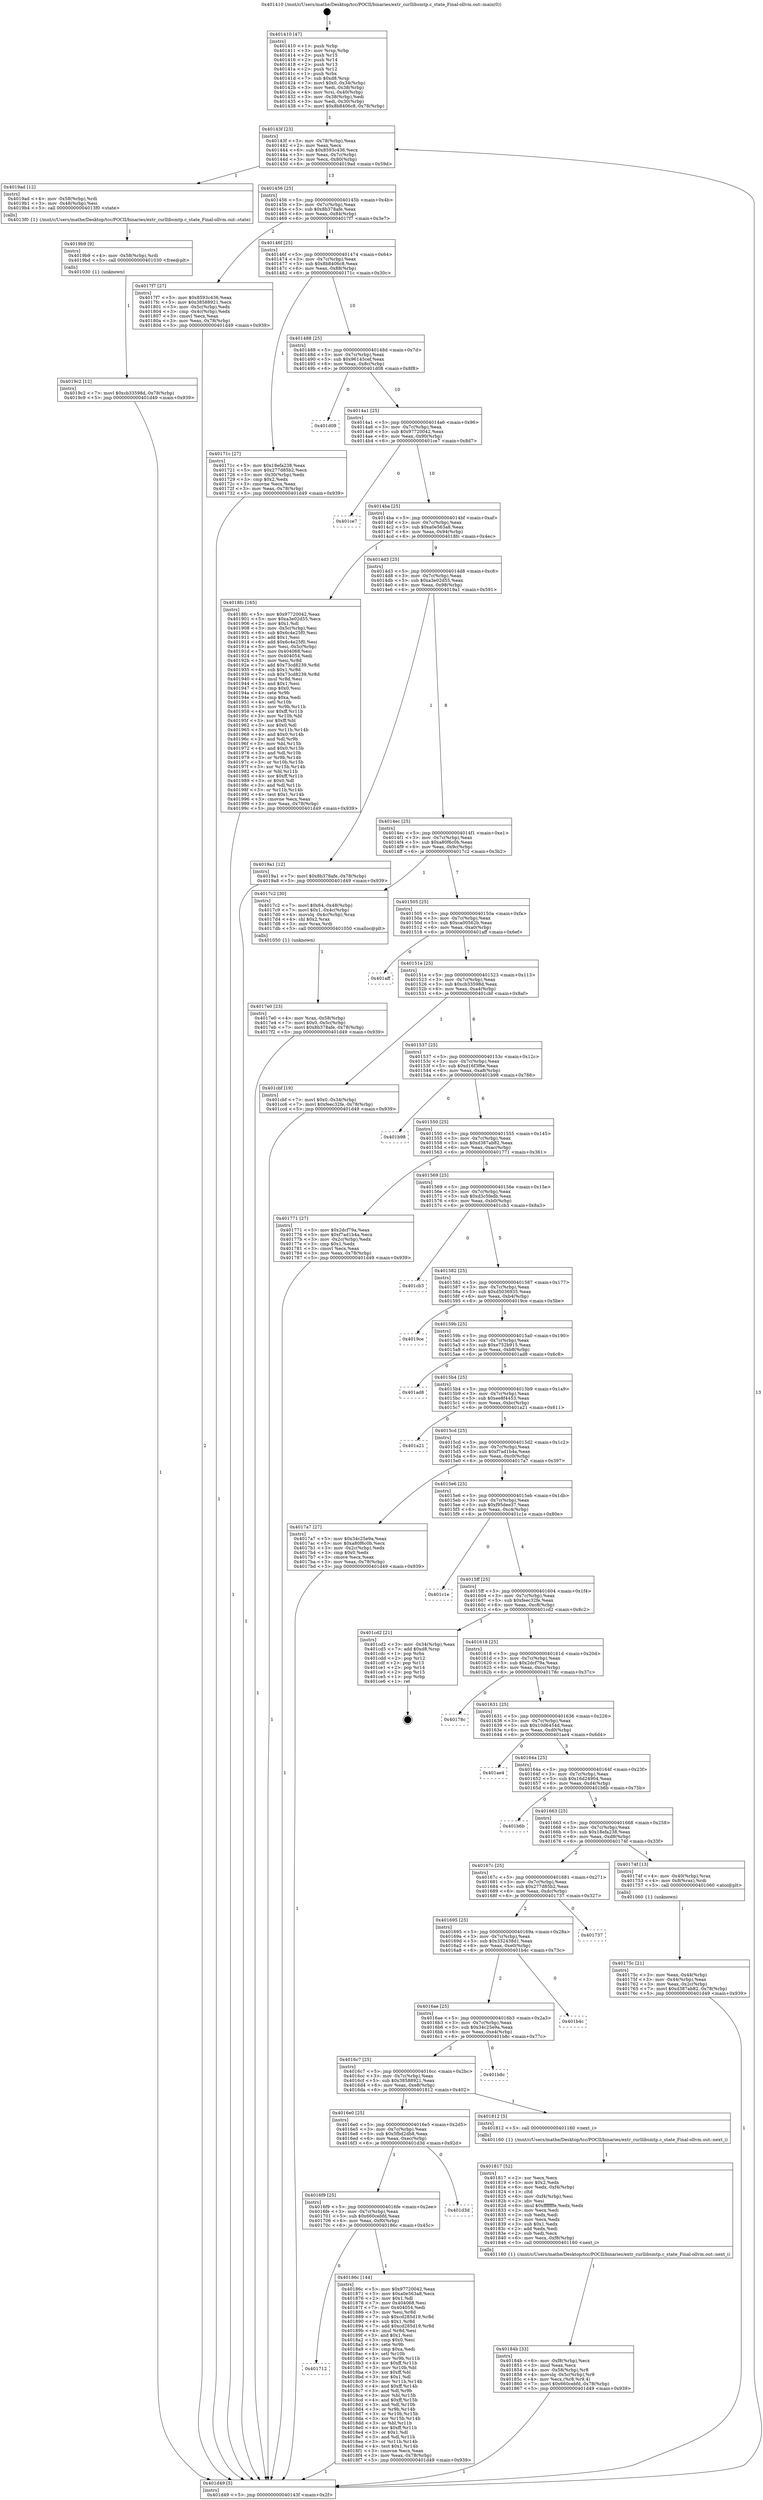 digraph "0x401410" {
  label = "0x401410 (/mnt/c/Users/mathe/Desktop/tcc/POCII/binaries/extr_curllibsmtp.c_state_Final-ollvm.out::main(0))"
  labelloc = "t"
  node[shape=record]

  Entry [label="",width=0.3,height=0.3,shape=circle,fillcolor=black,style=filled]
  "0x40143f" [label="{
     0x40143f [23]\l
     | [instrs]\l
     &nbsp;&nbsp;0x40143f \<+3\>: mov -0x78(%rbp),%eax\l
     &nbsp;&nbsp;0x401442 \<+2\>: mov %eax,%ecx\l
     &nbsp;&nbsp;0x401444 \<+6\>: sub $0x8593c436,%ecx\l
     &nbsp;&nbsp;0x40144a \<+3\>: mov %eax,-0x7c(%rbp)\l
     &nbsp;&nbsp;0x40144d \<+3\>: mov %ecx,-0x80(%rbp)\l
     &nbsp;&nbsp;0x401450 \<+6\>: je 00000000004019ad \<main+0x59d\>\l
  }"]
  "0x4019ad" [label="{
     0x4019ad [12]\l
     | [instrs]\l
     &nbsp;&nbsp;0x4019ad \<+4\>: mov -0x58(%rbp),%rdi\l
     &nbsp;&nbsp;0x4019b1 \<+3\>: mov -0x48(%rbp),%esi\l
     &nbsp;&nbsp;0x4019b4 \<+5\>: call 00000000004013f0 \<state\>\l
     | [calls]\l
     &nbsp;&nbsp;0x4013f0 \{1\} (/mnt/c/Users/mathe/Desktop/tcc/POCII/binaries/extr_curllibsmtp.c_state_Final-ollvm.out::state)\l
  }"]
  "0x401456" [label="{
     0x401456 [25]\l
     | [instrs]\l
     &nbsp;&nbsp;0x401456 \<+5\>: jmp 000000000040145b \<main+0x4b\>\l
     &nbsp;&nbsp;0x40145b \<+3\>: mov -0x7c(%rbp),%eax\l
     &nbsp;&nbsp;0x40145e \<+5\>: sub $0x8b378afe,%eax\l
     &nbsp;&nbsp;0x401463 \<+6\>: mov %eax,-0x84(%rbp)\l
     &nbsp;&nbsp;0x401469 \<+6\>: je 00000000004017f7 \<main+0x3e7\>\l
  }"]
  Exit [label="",width=0.3,height=0.3,shape=circle,fillcolor=black,style=filled,peripheries=2]
  "0x4017f7" [label="{
     0x4017f7 [27]\l
     | [instrs]\l
     &nbsp;&nbsp;0x4017f7 \<+5\>: mov $0x8593c436,%eax\l
     &nbsp;&nbsp;0x4017fc \<+5\>: mov $0x38588921,%ecx\l
     &nbsp;&nbsp;0x401801 \<+3\>: mov -0x5c(%rbp),%edx\l
     &nbsp;&nbsp;0x401804 \<+3\>: cmp -0x4c(%rbp),%edx\l
     &nbsp;&nbsp;0x401807 \<+3\>: cmovl %ecx,%eax\l
     &nbsp;&nbsp;0x40180a \<+3\>: mov %eax,-0x78(%rbp)\l
     &nbsp;&nbsp;0x40180d \<+5\>: jmp 0000000000401d49 \<main+0x939\>\l
  }"]
  "0x40146f" [label="{
     0x40146f [25]\l
     | [instrs]\l
     &nbsp;&nbsp;0x40146f \<+5\>: jmp 0000000000401474 \<main+0x64\>\l
     &nbsp;&nbsp;0x401474 \<+3\>: mov -0x7c(%rbp),%eax\l
     &nbsp;&nbsp;0x401477 \<+5\>: sub $0x8b8406c8,%eax\l
     &nbsp;&nbsp;0x40147c \<+6\>: mov %eax,-0x88(%rbp)\l
     &nbsp;&nbsp;0x401482 \<+6\>: je 000000000040171c \<main+0x30c\>\l
  }"]
  "0x4019c2" [label="{
     0x4019c2 [12]\l
     | [instrs]\l
     &nbsp;&nbsp;0x4019c2 \<+7\>: movl $0xcb33598d,-0x78(%rbp)\l
     &nbsp;&nbsp;0x4019c9 \<+5\>: jmp 0000000000401d49 \<main+0x939\>\l
  }"]
  "0x40171c" [label="{
     0x40171c [27]\l
     | [instrs]\l
     &nbsp;&nbsp;0x40171c \<+5\>: mov $0x18efa238,%eax\l
     &nbsp;&nbsp;0x401721 \<+5\>: mov $0x277d85b2,%ecx\l
     &nbsp;&nbsp;0x401726 \<+3\>: mov -0x30(%rbp),%edx\l
     &nbsp;&nbsp;0x401729 \<+3\>: cmp $0x2,%edx\l
     &nbsp;&nbsp;0x40172c \<+3\>: cmovne %ecx,%eax\l
     &nbsp;&nbsp;0x40172f \<+3\>: mov %eax,-0x78(%rbp)\l
     &nbsp;&nbsp;0x401732 \<+5\>: jmp 0000000000401d49 \<main+0x939\>\l
  }"]
  "0x401488" [label="{
     0x401488 [25]\l
     | [instrs]\l
     &nbsp;&nbsp;0x401488 \<+5\>: jmp 000000000040148d \<main+0x7d\>\l
     &nbsp;&nbsp;0x40148d \<+3\>: mov -0x7c(%rbp),%eax\l
     &nbsp;&nbsp;0x401490 \<+5\>: sub $0x96145cef,%eax\l
     &nbsp;&nbsp;0x401495 \<+6\>: mov %eax,-0x8c(%rbp)\l
     &nbsp;&nbsp;0x40149b \<+6\>: je 0000000000401d08 \<main+0x8f8\>\l
  }"]
  "0x401d49" [label="{
     0x401d49 [5]\l
     | [instrs]\l
     &nbsp;&nbsp;0x401d49 \<+5\>: jmp 000000000040143f \<main+0x2f\>\l
  }"]
  "0x401410" [label="{
     0x401410 [47]\l
     | [instrs]\l
     &nbsp;&nbsp;0x401410 \<+1\>: push %rbp\l
     &nbsp;&nbsp;0x401411 \<+3\>: mov %rsp,%rbp\l
     &nbsp;&nbsp;0x401414 \<+2\>: push %r15\l
     &nbsp;&nbsp;0x401416 \<+2\>: push %r14\l
     &nbsp;&nbsp;0x401418 \<+2\>: push %r13\l
     &nbsp;&nbsp;0x40141a \<+2\>: push %r12\l
     &nbsp;&nbsp;0x40141c \<+1\>: push %rbx\l
     &nbsp;&nbsp;0x40141d \<+7\>: sub $0xd8,%rsp\l
     &nbsp;&nbsp;0x401424 \<+7\>: movl $0x0,-0x34(%rbp)\l
     &nbsp;&nbsp;0x40142b \<+3\>: mov %edi,-0x38(%rbp)\l
     &nbsp;&nbsp;0x40142e \<+4\>: mov %rsi,-0x40(%rbp)\l
     &nbsp;&nbsp;0x401432 \<+3\>: mov -0x38(%rbp),%edi\l
     &nbsp;&nbsp;0x401435 \<+3\>: mov %edi,-0x30(%rbp)\l
     &nbsp;&nbsp;0x401438 \<+7\>: movl $0x8b8406c8,-0x78(%rbp)\l
  }"]
  "0x4019b9" [label="{
     0x4019b9 [9]\l
     | [instrs]\l
     &nbsp;&nbsp;0x4019b9 \<+4\>: mov -0x58(%rbp),%rdi\l
     &nbsp;&nbsp;0x4019bd \<+5\>: call 0000000000401030 \<free@plt\>\l
     | [calls]\l
     &nbsp;&nbsp;0x401030 \{1\} (unknown)\l
  }"]
  "0x401d08" [label="{
     0x401d08\l
  }", style=dashed]
  "0x4014a1" [label="{
     0x4014a1 [25]\l
     | [instrs]\l
     &nbsp;&nbsp;0x4014a1 \<+5\>: jmp 00000000004014a6 \<main+0x96\>\l
     &nbsp;&nbsp;0x4014a6 \<+3\>: mov -0x7c(%rbp),%eax\l
     &nbsp;&nbsp;0x4014a9 \<+5\>: sub $0x97720042,%eax\l
     &nbsp;&nbsp;0x4014ae \<+6\>: mov %eax,-0x90(%rbp)\l
     &nbsp;&nbsp;0x4014b4 \<+6\>: je 0000000000401ce7 \<main+0x8d7\>\l
  }"]
  "0x401712" [label="{
     0x401712\l
  }", style=dashed]
  "0x401ce7" [label="{
     0x401ce7\l
  }", style=dashed]
  "0x4014ba" [label="{
     0x4014ba [25]\l
     | [instrs]\l
     &nbsp;&nbsp;0x4014ba \<+5\>: jmp 00000000004014bf \<main+0xaf\>\l
     &nbsp;&nbsp;0x4014bf \<+3\>: mov -0x7c(%rbp),%eax\l
     &nbsp;&nbsp;0x4014c2 \<+5\>: sub $0xa0e563a8,%eax\l
     &nbsp;&nbsp;0x4014c7 \<+6\>: mov %eax,-0x94(%rbp)\l
     &nbsp;&nbsp;0x4014cd \<+6\>: je 00000000004018fc \<main+0x4ec\>\l
  }"]
  "0x40186c" [label="{
     0x40186c [144]\l
     | [instrs]\l
     &nbsp;&nbsp;0x40186c \<+5\>: mov $0x97720042,%eax\l
     &nbsp;&nbsp;0x401871 \<+5\>: mov $0xa0e563a8,%ecx\l
     &nbsp;&nbsp;0x401876 \<+2\>: mov $0x1,%dl\l
     &nbsp;&nbsp;0x401878 \<+7\>: mov 0x404068,%esi\l
     &nbsp;&nbsp;0x40187f \<+7\>: mov 0x404054,%edi\l
     &nbsp;&nbsp;0x401886 \<+3\>: mov %esi,%r8d\l
     &nbsp;&nbsp;0x401889 \<+7\>: sub $0xcd285d19,%r8d\l
     &nbsp;&nbsp;0x401890 \<+4\>: sub $0x1,%r8d\l
     &nbsp;&nbsp;0x401894 \<+7\>: add $0xcd285d19,%r8d\l
     &nbsp;&nbsp;0x40189b \<+4\>: imul %r8d,%esi\l
     &nbsp;&nbsp;0x40189f \<+3\>: and $0x1,%esi\l
     &nbsp;&nbsp;0x4018a2 \<+3\>: cmp $0x0,%esi\l
     &nbsp;&nbsp;0x4018a5 \<+4\>: sete %r9b\l
     &nbsp;&nbsp;0x4018a9 \<+3\>: cmp $0xa,%edi\l
     &nbsp;&nbsp;0x4018ac \<+4\>: setl %r10b\l
     &nbsp;&nbsp;0x4018b0 \<+3\>: mov %r9b,%r11b\l
     &nbsp;&nbsp;0x4018b3 \<+4\>: xor $0xff,%r11b\l
     &nbsp;&nbsp;0x4018b7 \<+3\>: mov %r10b,%bl\l
     &nbsp;&nbsp;0x4018ba \<+3\>: xor $0xff,%bl\l
     &nbsp;&nbsp;0x4018bd \<+3\>: xor $0x1,%dl\l
     &nbsp;&nbsp;0x4018c0 \<+3\>: mov %r11b,%r14b\l
     &nbsp;&nbsp;0x4018c3 \<+4\>: and $0xff,%r14b\l
     &nbsp;&nbsp;0x4018c7 \<+3\>: and %dl,%r9b\l
     &nbsp;&nbsp;0x4018ca \<+3\>: mov %bl,%r15b\l
     &nbsp;&nbsp;0x4018cd \<+4\>: and $0xff,%r15b\l
     &nbsp;&nbsp;0x4018d1 \<+3\>: and %dl,%r10b\l
     &nbsp;&nbsp;0x4018d4 \<+3\>: or %r9b,%r14b\l
     &nbsp;&nbsp;0x4018d7 \<+3\>: or %r10b,%r15b\l
     &nbsp;&nbsp;0x4018da \<+3\>: xor %r15b,%r14b\l
     &nbsp;&nbsp;0x4018dd \<+3\>: or %bl,%r11b\l
     &nbsp;&nbsp;0x4018e0 \<+4\>: xor $0xff,%r11b\l
     &nbsp;&nbsp;0x4018e4 \<+3\>: or $0x1,%dl\l
     &nbsp;&nbsp;0x4018e7 \<+3\>: and %dl,%r11b\l
     &nbsp;&nbsp;0x4018ea \<+3\>: or %r11b,%r14b\l
     &nbsp;&nbsp;0x4018ed \<+4\>: test $0x1,%r14b\l
     &nbsp;&nbsp;0x4018f1 \<+3\>: cmovne %ecx,%eax\l
     &nbsp;&nbsp;0x4018f4 \<+3\>: mov %eax,-0x78(%rbp)\l
     &nbsp;&nbsp;0x4018f7 \<+5\>: jmp 0000000000401d49 \<main+0x939\>\l
  }"]
  "0x4018fc" [label="{
     0x4018fc [165]\l
     | [instrs]\l
     &nbsp;&nbsp;0x4018fc \<+5\>: mov $0x97720042,%eax\l
     &nbsp;&nbsp;0x401901 \<+5\>: mov $0xa3e02d55,%ecx\l
     &nbsp;&nbsp;0x401906 \<+2\>: mov $0x1,%dl\l
     &nbsp;&nbsp;0x401908 \<+3\>: mov -0x5c(%rbp),%esi\l
     &nbsp;&nbsp;0x40190b \<+6\>: sub $0x6c4e25f0,%esi\l
     &nbsp;&nbsp;0x401911 \<+3\>: add $0x1,%esi\l
     &nbsp;&nbsp;0x401914 \<+6\>: add $0x6c4e25f0,%esi\l
     &nbsp;&nbsp;0x40191a \<+3\>: mov %esi,-0x5c(%rbp)\l
     &nbsp;&nbsp;0x40191d \<+7\>: mov 0x404068,%esi\l
     &nbsp;&nbsp;0x401924 \<+7\>: mov 0x404054,%edi\l
     &nbsp;&nbsp;0x40192b \<+3\>: mov %esi,%r8d\l
     &nbsp;&nbsp;0x40192e \<+7\>: add $0x73cd8239,%r8d\l
     &nbsp;&nbsp;0x401935 \<+4\>: sub $0x1,%r8d\l
     &nbsp;&nbsp;0x401939 \<+7\>: sub $0x73cd8239,%r8d\l
     &nbsp;&nbsp;0x401940 \<+4\>: imul %r8d,%esi\l
     &nbsp;&nbsp;0x401944 \<+3\>: and $0x1,%esi\l
     &nbsp;&nbsp;0x401947 \<+3\>: cmp $0x0,%esi\l
     &nbsp;&nbsp;0x40194a \<+4\>: sete %r9b\l
     &nbsp;&nbsp;0x40194e \<+3\>: cmp $0xa,%edi\l
     &nbsp;&nbsp;0x401951 \<+4\>: setl %r10b\l
     &nbsp;&nbsp;0x401955 \<+3\>: mov %r9b,%r11b\l
     &nbsp;&nbsp;0x401958 \<+4\>: xor $0xff,%r11b\l
     &nbsp;&nbsp;0x40195c \<+3\>: mov %r10b,%bl\l
     &nbsp;&nbsp;0x40195f \<+3\>: xor $0xff,%bl\l
     &nbsp;&nbsp;0x401962 \<+3\>: xor $0x0,%dl\l
     &nbsp;&nbsp;0x401965 \<+3\>: mov %r11b,%r14b\l
     &nbsp;&nbsp;0x401968 \<+4\>: and $0x0,%r14b\l
     &nbsp;&nbsp;0x40196c \<+3\>: and %dl,%r9b\l
     &nbsp;&nbsp;0x40196f \<+3\>: mov %bl,%r15b\l
     &nbsp;&nbsp;0x401972 \<+4\>: and $0x0,%r15b\l
     &nbsp;&nbsp;0x401976 \<+3\>: and %dl,%r10b\l
     &nbsp;&nbsp;0x401979 \<+3\>: or %r9b,%r14b\l
     &nbsp;&nbsp;0x40197c \<+3\>: or %r10b,%r15b\l
     &nbsp;&nbsp;0x40197f \<+3\>: xor %r15b,%r14b\l
     &nbsp;&nbsp;0x401982 \<+3\>: or %bl,%r11b\l
     &nbsp;&nbsp;0x401985 \<+4\>: xor $0xff,%r11b\l
     &nbsp;&nbsp;0x401989 \<+3\>: or $0x0,%dl\l
     &nbsp;&nbsp;0x40198c \<+3\>: and %dl,%r11b\l
     &nbsp;&nbsp;0x40198f \<+3\>: or %r11b,%r14b\l
     &nbsp;&nbsp;0x401992 \<+4\>: test $0x1,%r14b\l
     &nbsp;&nbsp;0x401996 \<+3\>: cmovne %ecx,%eax\l
     &nbsp;&nbsp;0x401999 \<+3\>: mov %eax,-0x78(%rbp)\l
     &nbsp;&nbsp;0x40199c \<+5\>: jmp 0000000000401d49 \<main+0x939\>\l
  }"]
  "0x4014d3" [label="{
     0x4014d3 [25]\l
     | [instrs]\l
     &nbsp;&nbsp;0x4014d3 \<+5\>: jmp 00000000004014d8 \<main+0xc8\>\l
     &nbsp;&nbsp;0x4014d8 \<+3\>: mov -0x7c(%rbp),%eax\l
     &nbsp;&nbsp;0x4014db \<+5\>: sub $0xa3e02d55,%eax\l
     &nbsp;&nbsp;0x4014e0 \<+6\>: mov %eax,-0x98(%rbp)\l
     &nbsp;&nbsp;0x4014e6 \<+6\>: je 00000000004019a1 \<main+0x591\>\l
  }"]
  "0x4016f9" [label="{
     0x4016f9 [25]\l
     | [instrs]\l
     &nbsp;&nbsp;0x4016f9 \<+5\>: jmp 00000000004016fe \<main+0x2ee\>\l
     &nbsp;&nbsp;0x4016fe \<+3\>: mov -0x7c(%rbp),%eax\l
     &nbsp;&nbsp;0x401701 \<+5\>: sub $0x660cebfd,%eax\l
     &nbsp;&nbsp;0x401706 \<+6\>: mov %eax,-0xf0(%rbp)\l
     &nbsp;&nbsp;0x40170c \<+6\>: je 000000000040186c \<main+0x45c\>\l
  }"]
  "0x4019a1" [label="{
     0x4019a1 [12]\l
     | [instrs]\l
     &nbsp;&nbsp;0x4019a1 \<+7\>: movl $0x8b378afe,-0x78(%rbp)\l
     &nbsp;&nbsp;0x4019a8 \<+5\>: jmp 0000000000401d49 \<main+0x939\>\l
  }"]
  "0x4014ec" [label="{
     0x4014ec [25]\l
     | [instrs]\l
     &nbsp;&nbsp;0x4014ec \<+5\>: jmp 00000000004014f1 \<main+0xe1\>\l
     &nbsp;&nbsp;0x4014f1 \<+3\>: mov -0x7c(%rbp),%eax\l
     &nbsp;&nbsp;0x4014f4 \<+5\>: sub $0xa80f6c0b,%eax\l
     &nbsp;&nbsp;0x4014f9 \<+6\>: mov %eax,-0x9c(%rbp)\l
     &nbsp;&nbsp;0x4014ff \<+6\>: je 00000000004017c2 \<main+0x3b2\>\l
  }"]
  "0x401d3d" [label="{
     0x401d3d\l
  }", style=dashed]
  "0x4017c2" [label="{
     0x4017c2 [30]\l
     | [instrs]\l
     &nbsp;&nbsp;0x4017c2 \<+7\>: movl $0x64,-0x48(%rbp)\l
     &nbsp;&nbsp;0x4017c9 \<+7\>: movl $0x1,-0x4c(%rbp)\l
     &nbsp;&nbsp;0x4017d0 \<+4\>: movslq -0x4c(%rbp),%rax\l
     &nbsp;&nbsp;0x4017d4 \<+4\>: shl $0x2,%rax\l
     &nbsp;&nbsp;0x4017d8 \<+3\>: mov %rax,%rdi\l
     &nbsp;&nbsp;0x4017db \<+5\>: call 0000000000401050 \<malloc@plt\>\l
     | [calls]\l
     &nbsp;&nbsp;0x401050 \{1\} (unknown)\l
  }"]
  "0x401505" [label="{
     0x401505 [25]\l
     | [instrs]\l
     &nbsp;&nbsp;0x401505 \<+5\>: jmp 000000000040150a \<main+0xfa\>\l
     &nbsp;&nbsp;0x40150a \<+3\>: mov -0x7c(%rbp),%eax\l
     &nbsp;&nbsp;0x40150d \<+5\>: sub $0xca00562b,%eax\l
     &nbsp;&nbsp;0x401512 \<+6\>: mov %eax,-0xa0(%rbp)\l
     &nbsp;&nbsp;0x401518 \<+6\>: je 0000000000401aff \<main+0x6ef\>\l
  }"]
  "0x40184b" [label="{
     0x40184b [33]\l
     | [instrs]\l
     &nbsp;&nbsp;0x40184b \<+6\>: mov -0xf8(%rbp),%ecx\l
     &nbsp;&nbsp;0x401851 \<+3\>: imul %eax,%ecx\l
     &nbsp;&nbsp;0x401854 \<+4\>: mov -0x58(%rbp),%r8\l
     &nbsp;&nbsp;0x401858 \<+4\>: movslq -0x5c(%rbp),%r9\l
     &nbsp;&nbsp;0x40185c \<+4\>: mov %ecx,(%r8,%r9,4)\l
     &nbsp;&nbsp;0x401860 \<+7\>: movl $0x660cebfd,-0x78(%rbp)\l
     &nbsp;&nbsp;0x401867 \<+5\>: jmp 0000000000401d49 \<main+0x939\>\l
  }"]
  "0x401aff" [label="{
     0x401aff\l
  }", style=dashed]
  "0x40151e" [label="{
     0x40151e [25]\l
     | [instrs]\l
     &nbsp;&nbsp;0x40151e \<+5\>: jmp 0000000000401523 \<main+0x113\>\l
     &nbsp;&nbsp;0x401523 \<+3\>: mov -0x7c(%rbp),%eax\l
     &nbsp;&nbsp;0x401526 \<+5\>: sub $0xcb33598d,%eax\l
     &nbsp;&nbsp;0x40152b \<+6\>: mov %eax,-0xa4(%rbp)\l
     &nbsp;&nbsp;0x401531 \<+6\>: je 0000000000401cbf \<main+0x8af\>\l
  }"]
  "0x401817" [label="{
     0x401817 [52]\l
     | [instrs]\l
     &nbsp;&nbsp;0x401817 \<+2\>: xor %ecx,%ecx\l
     &nbsp;&nbsp;0x401819 \<+5\>: mov $0x2,%edx\l
     &nbsp;&nbsp;0x40181e \<+6\>: mov %edx,-0xf4(%rbp)\l
     &nbsp;&nbsp;0x401824 \<+1\>: cltd\l
     &nbsp;&nbsp;0x401825 \<+6\>: mov -0xf4(%rbp),%esi\l
     &nbsp;&nbsp;0x40182b \<+2\>: idiv %esi\l
     &nbsp;&nbsp;0x40182d \<+6\>: imul $0xfffffffe,%edx,%edx\l
     &nbsp;&nbsp;0x401833 \<+2\>: mov %ecx,%edi\l
     &nbsp;&nbsp;0x401835 \<+2\>: sub %edx,%edi\l
     &nbsp;&nbsp;0x401837 \<+2\>: mov %ecx,%edx\l
     &nbsp;&nbsp;0x401839 \<+3\>: sub $0x1,%edx\l
     &nbsp;&nbsp;0x40183c \<+2\>: add %edx,%edi\l
     &nbsp;&nbsp;0x40183e \<+2\>: sub %edi,%ecx\l
     &nbsp;&nbsp;0x401840 \<+6\>: mov %ecx,-0xf8(%rbp)\l
     &nbsp;&nbsp;0x401846 \<+5\>: call 0000000000401160 \<next_i\>\l
     | [calls]\l
     &nbsp;&nbsp;0x401160 \{1\} (/mnt/c/Users/mathe/Desktop/tcc/POCII/binaries/extr_curllibsmtp.c_state_Final-ollvm.out::next_i)\l
  }"]
  "0x401cbf" [label="{
     0x401cbf [19]\l
     | [instrs]\l
     &nbsp;&nbsp;0x401cbf \<+7\>: movl $0x0,-0x34(%rbp)\l
     &nbsp;&nbsp;0x401cc6 \<+7\>: movl $0xfeec32fe,-0x78(%rbp)\l
     &nbsp;&nbsp;0x401ccd \<+5\>: jmp 0000000000401d49 \<main+0x939\>\l
  }"]
  "0x401537" [label="{
     0x401537 [25]\l
     | [instrs]\l
     &nbsp;&nbsp;0x401537 \<+5\>: jmp 000000000040153c \<main+0x12c\>\l
     &nbsp;&nbsp;0x40153c \<+3\>: mov -0x7c(%rbp),%eax\l
     &nbsp;&nbsp;0x40153f \<+5\>: sub $0xd16f3f6e,%eax\l
     &nbsp;&nbsp;0x401544 \<+6\>: mov %eax,-0xa8(%rbp)\l
     &nbsp;&nbsp;0x40154a \<+6\>: je 0000000000401b98 \<main+0x788\>\l
  }"]
  "0x4016e0" [label="{
     0x4016e0 [25]\l
     | [instrs]\l
     &nbsp;&nbsp;0x4016e0 \<+5\>: jmp 00000000004016e5 \<main+0x2d5\>\l
     &nbsp;&nbsp;0x4016e5 \<+3\>: mov -0x7c(%rbp),%eax\l
     &nbsp;&nbsp;0x4016e8 \<+5\>: sub $0x5fbd2db8,%eax\l
     &nbsp;&nbsp;0x4016ed \<+6\>: mov %eax,-0xec(%rbp)\l
     &nbsp;&nbsp;0x4016f3 \<+6\>: je 0000000000401d3d \<main+0x92d\>\l
  }"]
  "0x401b98" [label="{
     0x401b98\l
  }", style=dashed]
  "0x401550" [label="{
     0x401550 [25]\l
     | [instrs]\l
     &nbsp;&nbsp;0x401550 \<+5\>: jmp 0000000000401555 \<main+0x145\>\l
     &nbsp;&nbsp;0x401555 \<+3\>: mov -0x7c(%rbp),%eax\l
     &nbsp;&nbsp;0x401558 \<+5\>: sub $0xd387ab82,%eax\l
     &nbsp;&nbsp;0x40155d \<+6\>: mov %eax,-0xac(%rbp)\l
     &nbsp;&nbsp;0x401563 \<+6\>: je 0000000000401771 \<main+0x361\>\l
  }"]
  "0x401812" [label="{
     0x401812 [5]\l
     | [instrs]\l
     &nbsp;&nbsp;0x401812 \<+5\>: call 0000000000401160 \<next_i\>\l
     | [calls]\l
     &nbsp;&nbsp;0x401160 \{1\} (/mnt/c/Users/mathe/Desktop/tcc/POCII/binaries/extr_curllibsmtp.c_state_Final-ollvm.out::next_i)\l
  }"]
  "0x401771" [label="{
     0x401771 [27]\l
     | [instrs]\l
     &nbsp;&nbsp;0x401771 \<+5\>: mov $0x2dcf79a,%eax\l
     &nbsp;&nbsp;0x401776 \<+5\>: mov $0xf7ad1b4a,%ecx\l
     &nbsp;&nbsp;0x40177b \<+3\>: mov -0x2c(%rbp),%edx\l
     &nbsp;&nbsp;0x40177e \<+3\>: cmp $0x1,%edx\l
     &nbsp;&nbsp;0x401781 \<+3\>: cmovl %ecx,%eax\l
     &nbsp;&nbsp;0x401784 \<+3\>: mov %eax,-0x78(%rbp)\l
     &nbsp;&nbsp;0x401787 \<+5\>: jmp 0000000000401d49 \<main+0x939\>\l
  }"]
  "0x401569" [label="{
     0x401569 [25]\l
     | [instrs]\l
     &nbsp;&nbsp;0x401569 \<+5\>: jmp 000000000040156e \<main+0x15e\>\l
     &nbsp;&nbsp;0x40156e \<+3\>: mov -0x7c(%rbp),%eax\l
     &nbsp;&nbsp;0x401571 \<+5\>: sub $0xd3c5fedb,%eax\l
     &nbsp;&nbsp;0x401576 \<+6\>: mov %eax,-0xb0(%rbp)\l
     &nbsp;&nbsp;0x40157c \<+6\>: je 0000000000401cb3 \<main+0x8a3\>\l
  }"]
  "0x4016c7" [label="{
     0x4016c7 [25]\l
     | [instrs]\l
     &nbsp;&nbsp;0x4016c7 \<+5\>: jmp 00000000004016cc \<main+0x2bc\>\l
     &nbsp;&nbsp;0x4016cc \<+3\>: mov -0x7c(%rbp),%eax\l
     &nbsp;&nbsp;0x4016cf \<+5\>: sub $0x38588921,%eax\l
     &nbsp;&nbsp;0x4016d4 \<+6\>: mov %eax,-0xe8(%rbp)\l
     &nbsp;&nbsp;0x4016da \<+6\>: je 0000000000401812 \<main+0x402\>\l
  }"]
  "0x401cb3" [label="{
     0x401cb3\l
  }", style=dashed]
  "0x401582" [label="{
     0x401582 [25]\l
     | [instrs]\l
     &nbsp;&nbsp;0x401582 \<+5\>: jmp 0000000000401587 \<main+0x177\>\l
     &nbsp;&nbsp;0x401587 \<+3\>: mov -0x7c(%rbp),%eax\l
     &nbsp;&nbsp;0x40158a \<+5\>: sub $0xd5036935,%eax\l
     &nbsp;&nbsp;0x40158f \<+6\>: mov %eax,-0xb4(%rbp)\l
     &nbsp;&nbsp;0x401595 \<+6\>: je 00000000004019ce \<main+0x5be\>\l
  }"]
  "0x401b8c" [label="{
     0x401b8c\l
  }", style=dashed]
  "0x4019ce" [label="{
     0x4019ce\l
  }", style=dashed]
  "0x40159b" [label="{
     0x40159b [25]\l
     | [instrs]\l
     &nbsp;&nbsp;0x40159b \<+5\>: jmp 00000000004015a0 \<main+0x190\>\l
     &nbsp;&nbsp;0x4015a0 \<+3\>: mov -0x7c(%rbp),%eax\l
     &nbsp;&nbsp;0x4015a3 \<+5\>: sub $0xe752b915,%eax\l
     &nbsp;&nbsp;0x4015a8 \<+6\>: mov %eax,-0xb8(%rbp)\l
     &nbsp;&nbsp;0x4015ae \<+6\>: je 0000000000401ad8 \<main+0x6c8\>\l
  }"]
  "0x4016ae" [label="{
     0x4016ae [25]\l
     | [instrs]\l
     &nbsp;&nbsp;0x4016ae \<+5\>: jmp 00000000004016b3 \<main+0x2a3\>\l
     &nbsp;&nbsp;0x4016b3 \<+3\>: mov -0x7c(%rbp),%eax\l
     &nbsp;&nbsp;0x4016b6 \<+5\>: sub $0x34c25e9a,%eax\l
     &nbsp;&nbsp;0x4016bb \<+6\>: mov %eax,-0xe4(%rbp)\l
     &nbsp;&nbsp;0x4016c1 \<+6\>: je 0000000000401b8c \<main+0x77c\>\l
  }"]
  "0x401ad8" [label="{
     0x401ad8\l
  }", style=dashed]
  "0x4015b4" [label="{
     0x4015b4 [25]\l
     | [instrs]\l
     &nbsp;&nbsp;0x4015b4 \<+5\>: jmp 00000000004015b9 \<main+0x1a9\>\l
     &nbsp;&nbsp;0x4015b9 \<+3\>: mov -0x7c(%rbp),%eax\l
     &nbsp;&nbsp;0x4015bc \<+5\>: sub $0xee8f4453,%eax\l
     &nbsp;&nbsp;0x4015c1 \<+6\>: mov %eax,-0xbc(%rbp)\l
     &nbsp;&nbsp;0x4015c7 \<+6\>: je 0000000000401a21 \<main+0x611\>\l
  }"]
  "0x401b4c" [label="{
     0x401b4c\l
  }", style=dashed]
  "0x401a21" [label="{
     0x401a21\l
  }", style=dashed]
  "0x4015cd" [label="{
     0x4015cd [25]\l
     | [instrs]\l
     &nbsp;&nbsp;0x4015cd \<+5\>: jmp 00000000004015d2 \<main+0x1c2\>\l
     &nbsp;&nbsp;0x4015d2 \<+3\>: mov -0x7c(%rbp),%eax\l
     &nbsp;&nbsp;0x4015d5 \<+5\>: sub $0xf7ad1b4a,%eax\l
     &nbsp;&nbsp;0x4015da \<+6\>: mov %eax,-0xc0(%rbp)\l
     &nbsp;&nbsp;0x4015e0 \<+6\>: je 00000000004017a7 \<main+0x397\>\l
  }"]
  "0x401695" [label="{
     0x401695 [25]\l
     | [instrs]\l
     &nbsp;&nbsp;0x401695 \<+5\>: jmp 000000000040169a \<main+0x28a\>\l
     &nbsp;&nbsp;0x40169a \<+3\>: mov -0x7c(%rbp),%eax\l
     &nbsp;&nbsp;0x40169d \<+5\>: sub $0x332438d1,%eax\l
     &nbsp;&nbsp;0x4016a2 \<+6\>: mov %eax,-0xe0(%rbp)\l
     &nbsp;&nbsp;0x4016a8 \<+6\>: je 0000000000401b4c \<main+0x73c\>\l
  }"]
  "0x4017a7" [label="{
     0x4017a7 [27]\l
     | [instrs]\l
     &nbsp;&nbsp;0x4017a7 \<+5\>: mov $0x34c25e9a,%eax\l
     &nbsp;&nbsp;0x4017ac \<+5\>: mov $0xa80f6c0b,%ecx\l
     &nbsp;&nbsp;0x4017b1 \<+3\>: mov -0x2c(%rbp),%edx\l
     &nbsp;&nbsp;0x4017b4 \<+3\>: cmp $0x0,%edx\l
     &nbsp;&nbsp;0x4017b7 \<+3\>: cmove %ecx,%eax\l
     &nbsp;&nbsp;0x4017ba \<+3\>: mov %eax,-0x78(%rbp)\l
     &nbsp;&nbsp;0x4017bd \<+5\>: jmp 0000000000401d49 \<main+0x939\>\l
  }"]
  "0x4015e6" [label="{
     0x4015e6 [25]\l
     | [instrs]\l
     &nbsp;&nbsp;0x4015e6 \<+5\>: jmp 00000000004015eb \<main+0x1db\>\l
     &nbsp;&nbsp;0x4015eb \<+3\>: mov -0x7c(%rbp),%eax\l
     &nbsp;&nbsp;0x4015ee \<+5\>: sub $0xf95dee37,%eax\l
     &nbsp;&nbsp;0x4015f3 \<+6\>: mov %eax,-0xc4(%rbp)\l
     &nbsp;&nbsp;0x4015f9 \<+6\>: je 0000000000401c1e \<main+0x80e\>\l
  }"]
  "0x401737" [label="{
     0x401737\l
  }", style=dashed]
  "0x401c1e" [label="{
     0x401c1e\l
  }", style=dashed]
  "0x4015ff" [label="{
     0x4015ff [25]\l
     | [instrs]\l
     &nbsp;&nbsp;0x4015ff \<+5\>: jmp 0000000000401604 \<main+0x1f4\>\l
     &nbsp;&nbsp;0x401604 \<+3\>: mov -0x7c(%rbp),%eax\l
     &nbsp;&nbsp;0x401607 \<+5\>: sub $0xfeec32fe,%eax\l
     &nbsp;&nbsp;0x40160c \<+6\>: mov %eax,-0xc8(%rbp)\l
     &nbsp;&nbsp;0x401612 \<+6\>: je 0000000000401cd2 \<main+0x8c2\>\l
  }"]
  "0x4017e0" [label="{
     0x4017e0 [23]\l
     | [instrs]\l
     &nbsp;&nbsp;0x4017e0 \<+4\>: mov %rax,-0x58(%rbp)\l
     &nbsp;&nbsp;0x4017e4 \<+7\>: movl $0x0,-0x5c(%rbp)\l
     &nbsp;&nbsp;0x4017eb \<+7\>: movl $0x8b378afe,-0x78(%rbp)\l
     &nbsp;&nbsp;0x4017f2 \<+5\>: jmp 0000000000401d49 \<main+0x939\>\l
  }"]
  "0x401cd2" [label="{
     0x401cd2 [21]\l
     | [instrs]\l
     &nbsp;&nbsp;0x401cd2 \<+3\>: mov -0x34(%rbp),%eax\l
     &nbsp;&nbsp;0x401cd5 \<+7\>: add $0xd8,%rsp\l
     &nbsp;&nbsp;0x401cdc \<+1\>: pop %rbx\l
     &nbsp;&nbsp;0x401cdd \<+2\>: pop %r12\l
     &nbsp;&nbsp;0x401cdf \<+2\>: pop %r13\l
     &nbsp;&nbsp;0x401ce1 \<+2\>: pop %r14\l
     &nbsp;&nbsp;0x401ce3 \<+2\>: pop %r15\l
     &nbsp;&nbsp;0x401ce5 \<+1\>: pop %rbp\l
     &nbsp;&nbsp;0x401ce6 \<+1\>: ret\l
  }"]
  "0x401618" [label="{
     0x401618 [25]\l
     | [instrs]\l
     &nbsp;&nbsp;0x401618 \<+5\>: jmp 000000000040161d \<main+0x20d\>\l
     &nbsp;&nbsp;0x40161d \<+3\>: mov -0x7c(%rbp),%eax\l
     &nbsp;&nbsp;0x401620 \<+5\>: sub $0x2dcf79a,%eax\l
     &nbsp;&nbsp;0x401625 \<+6\>: mov %eax,-0xcc(%rbp)\l
     &nbsp;&nbsp;0x40162b \<+6\>: je 000000000040178c \<main+0x37c\>\l
  }"]
  "0x40175c" [label="{
     0x40175c [21]\l
     | [instrs]\l
     &nbsp;&nbsp;0x40175c \<+3\>: mov %eax,-0x44(%rbp)\l
     &nbsp;&nbsp;0x40175f \<+3\>: mov -0x44(%rbp),%eax\l
     &nbsp;&nbsp;0x401762 \<+3\>: mov %eax,-0x2c(%rbp)\l
     &nbsp;&nbsp;0x401765 \<+7\>: movl $0xd387ab82,-0x78(%rbp)\l
     &nbsp;&nbsp;0x40176c \<+5\>: jmp 0000000000401d49 \<main+0x939\>\l
  }"]
  "0x40178c" [label="{
     0x40178c\l
  }", style=dashed]
  "0x401631" [label="{
     0x401631 [25]\l
     | [instrs]\l
     &nbsp;&nbsp;0x401631 \<+5\>: jmp 0000000000401636 \<main+0x226\>\l
     &nbsp;&nbsp;0x401636 \<+3\>: mov -0x7c(%rbp),%eax\l
     &nbsp;&nbsp;0x401639 \<+5\>: sub $0x10d6454d,%eax\l
     &nbsp;&nbsp;0x40163e \<+6\>: mov %eax,-0xd0(%rbp)\l
     &nbsp;&nbsp;0x401644 \<+6\>: je 0000000000401ae4 \<main+0x6d4\>\l
  }"]
  "0x40167c" [label="{
     0x40167c [25]\l
     | [instrs]\l
     &nbsp;&nbsp;0x40167c \<+5\>: jmp 0000000000401681 \<main+0x271\>\l
     &nbsp;&nbsp;0x401681 \<+3\>: mov -0x7c(%rbp),%eax\l
     &nbsp;&nbsp;0x401684 \<+5\>: sub $0x277d85b2,%eax\l
     &nbsp;&nbsp;0x401689 \<+6\>: mov %eax,-0xdc(%rbp)\l
     &nbsp;&nbsp;0x40168f \<+6\>: je 0000000000401737 \<main+0x327\>\l
  }"]
  "0x401ae4" [label="{
     0x401ae4\l
  }", style=dashed]
  "0x40164a" [label="{
     0x40164a [25]\l
     | [instrs]\l
     &nbsp;&nbsp;0x40164a \<+5\>: jmp 000000000040164f \<main+0x23f\>\l
     &nbsp;&nbsp;0x40164f \<+3\>: mov -0x7c(%rbp),%eax\l
     &nbsp;&nbsp;0x401652 \<+5\>: sub $0x16d24904,%eax\l
     &nbsp;&nbsp;0x401657 \<+6\>: mov %eax,-0xd4(%rbp)\l
     &nbsp;&nbsp;0x40165d \<+6\>: je 0000000000401b6b \<main+0x75b\>\l
  }"]
  "0x40174f" [label="{
     0x40174f [13]\l
     | [instrs]\l
     &nbsp;&nbsp;0x40174f \<+4\>: mov -0x40(%rbp),%rax\l
     &nbsp;&nbsp;0x401753 \<+4\>: mov 0x8(%rax),%rdi\l
     &nbsp;&nbsp;0x401757 \<+5\>: call 0000000000401060 \<atoi@plt\>\l
     | [calls]\l
     &nbsp;&nbsp;0x401060 \{1\} (unknown)\l
  }"]
  "0x401b6b" [label="{
     0x401b6b\l
  }", style=dashed]
  "0x401663" [label="{
     0x401663 [25]\l
     | [instrs]\l
     &nbsp;&nbsp;0x401663 \<+5\>: jmp 0000000000401668 \<main+0x258\>\l
     &nbsp;&nbsp;0x401668 \<+3\>: mov -0x7c(%rbp),%eax\l
     &nbsp;&nbsp;0x40166b \<+5\>: sub $0x18efa238,%eax\l
     &nbsp;&nbsp;0x401670 \<+6\>: mov %eax,-0xd8(%rbp)\l
     &nbsp;&nbsp;0x401676 \<+6\>: je 000000000040174f \<main+0x33f\>\l
  }"]
  Entry -> "0x401410" [label=" 1"]
  "0x40143f" -> "0x4019ad" [label=" 1"]
  "0x40143f" -> "0x401456" [label=" 13"]
  "0x401cd2" -> Exit [label=" 1"]
  "0x401456" -> "0x4017f7" [label=" 2"]
  "0x401456" -> "0x40146f" [label=" 11"]
  "0x401cbf" -> "0x401d49" [label=" 1"]
  "0x40146f" -> "0x40171c" [label=" 1"]
  "0x40146f" -> "0x401488" [label=" 10"]
  "0x40171c" -> "0x401d49" [label=" 1"]
  "0x401410" -> "0x40143f" [label=" 1"]
  "0x401d49" -> "0x40143f" [label=" 13"]
  "0x4019c2" -> "0x401d49" [label=" 1"]
  "0x401488" -> "0x401d08" [label=" 0"]
  "0x401488" -> "0x4014a1" [label=" 10"]
  "0x4019b9" -> "0x4019c2" [label=" 1"]
  "0x4014a1" -> "0x401ce7" [label=" 0"]
  "0x4014a1" -> "0x4014ba" [label=" 10"]
  "0x4019ad" -> "0x4019b9" [label=" 1"]
  "0x4014ba" -> "0x4018fc" [label=" 1"]
  "0x4014ba" -> "0x4014d3" [label=" 9"]
  "0x4019a1" -> "0x401d49" [label=" 1"]
  "0x4014d3" -> "0x4019a1" [label=" 1"]
  "0x4014d3" -> "0x4014ec" [label=" 8"]
  "0x40186c" -> "0x401d49" [label=" 1"]
  "0x4014ec" -> "0x4017c2" [label=" 1"]
  "0x4014ec" -> "0x401505" [label=" 7"]
  "0x4016f9" -> "0x401712" [label=" 0"]
  "0x401505" -> "0x401aff" [label=" 0"]
  "0x401505" -> "0x40151e" [label=" 7"]
  "0x4018fc" -> "0x401d49" [label=" 1"]
  "0x40151e" -> "0x401cbf" [label=" 1"]
  "0x40151e" -> "0x401537" [label=" 6"]
  "0x4016e0" -> "0x4016f9" [label=" 1"]
  "0x401537" -> "0x401b98" [label=" 0"]
  "0x401537" -> "0x401550" [label=" 6"]
  "0x4016e0" -> "0x401d3d" [label=" 0"]
  "0x401550" -> "0x401771" [label=" 1"]
  "0x401550" -> "0x401569" [label=" 5"]
  "0x4016f9" -> "0x40186c" [label=" 1"]
  "0x401569" -> "0x401cb3" [label=" 0"]
  "0x401569" -> "0x401582" [label=" 5"]
  "0x401817" -> "0x40184b" [label=" 1"]
  "0x401582" -> "0x4019ce" [label=" 0"]
  "0x401582" -> "0x40159b" [label=" 5"]
  "0x401812" -> "0x401817" [label=" 1"]
  "0x40159b" -> "0x401ad8" [label=" 0"]
  "0x40159b" -> "0x4015b4" [label=" 5"]
  "0x4016c7" -> "0x401812" [label=" 1"]
  "0x4015b4" -> "0x401a21" [label=" 0"]
  "0x4015b4" -> "0x4015cd" [label=" 5"]
  "0x40184b" -> "0x401d49" [label=" 1"]
  "0x4015cd" -> "0x4017a7" [label=" 1"]
  "0x4015cd" -> "0x4015e6" [label=" 4"]
  "0x4016ae" -> "0x401b8c" [label=" 0"]
  "0x4015e6" -> "0x401c1e" [label=" 0"]
  "0x4015e6" -> "0x4015ff" [label=" 4"]
  "0x4016c7" -> "0x4016e0" [label=" 1"]
  "0x4015ff" -> "0x401cd2" [label=" 1"]
  "0x4015ff" -> "0x401618" [label=" 3"]
  "0x401695" -> "0x401b4c" [label=" 0"]
  "0x401618" -> "0x40178c" [label=" 0"]
  "0x401618" -> "0x401631" [label=" 3"]
  "0x4016ae" -> "0x4016c7" [label=" 2"]
  "0x401631" -> "0x401ae4" [label=" 0"]
  "0x401631" -> "0x40164a" [label=" 3"]
  "0x40167c" -> "0x401695" [label=" 2"]
  "0x40164a" -> "0x401b6b" [label=" 0"]
  "0x40164a" -> "0x401663" [label=" 3"]
  "0x40167c" -> "0x401737" [label=" 0"]
  "0x401663" -> "0x40174f" [label=" 1"]
  "0x401663" -> "0x40167c" [label=" 2"]
  "0x40174f" -> "0x40175c" [label=" 1"]
  "0x40175c" -> "0x401d49" [label=" 1"]
  "0x401771" -> "0x401d49" [label=" 1"]
  "0x4017a7" -> "0x401d49" [label=" 1"]
  "0x4017c2" -> "0x4017e0" [label=" 1"]
  "0x4017e0" -> "0x401d49" [label=" 1"]
  "0x4017f7" -> "0x401d49" [label=" 2"]
  "0x401695" -> "0x4016ae" [label=" 2"]
}
